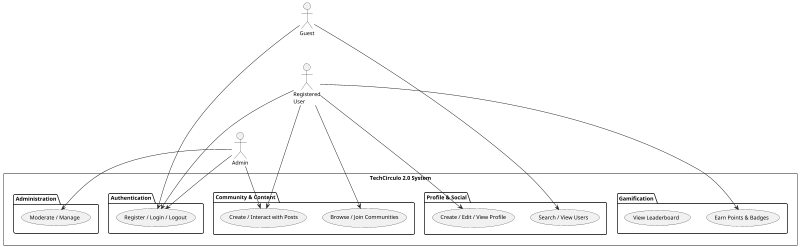 @startuml TechCirculo_UseCase_Diagram

' --- constrain width so layout wraps vertically ---
scale max 640 width

' --- compact styling ---
skinparam dpi 120
skinparam defaultFontSize 12
skinparam usecasePadding 8
skinparam packagePadding 10

' --- vertical flow ---
top to bottom direction

' --- reduced set of actors (keeps diagram narrow) ---
actor "Guest" as Guest
actor "Registered\nUser" as RegUser
actor "Admin" as Admin

' --- invisible links help align actors vertically ---
Guest -[hidden]-> RegUser
RegUser -[hidden]-> Admin

' --- system with grouped packages (keeps ovals fewer & taller, not wide) ---
rectangle "TechCirculo 2.0 System" {
  package "Authentication" {
    usecase "Register / Login / Logout" as UC_Auth
  }
  package "Profile & Social" {
    usecase "Create / Edit / View Profile" as UC_Profile
    usecase "Search / View Users" as UC_ViewUsers
  }
  package "Community & Content" {
    usecase "Browse / Join Communities" as UC_Community
    usecase "Create / Interact with Posts" as UC_Posts
  }
  package "Gamification" {
    usecase "Earn Points & Badges" as UC_Gamify
    usecase "View Leaderboard" as UC_Leaderboard
  }
  package "Administration" {
    usecase "Moderate / Manage" as UC_Admin
  }
}

' --- associations (kept short) ---
Guest --> UC_Auth
Guest --> UC_ViewUsers

RegUser --> UC_Auth
RegUser --> UC_Profile
RegUser --> UC_Community
RegUser --> UC_Posts
RegUser --> UC_Gamify

Admin --> UC_Admin
Admin --> UC_Auth
Admin --> UC_Posts

@enduml
